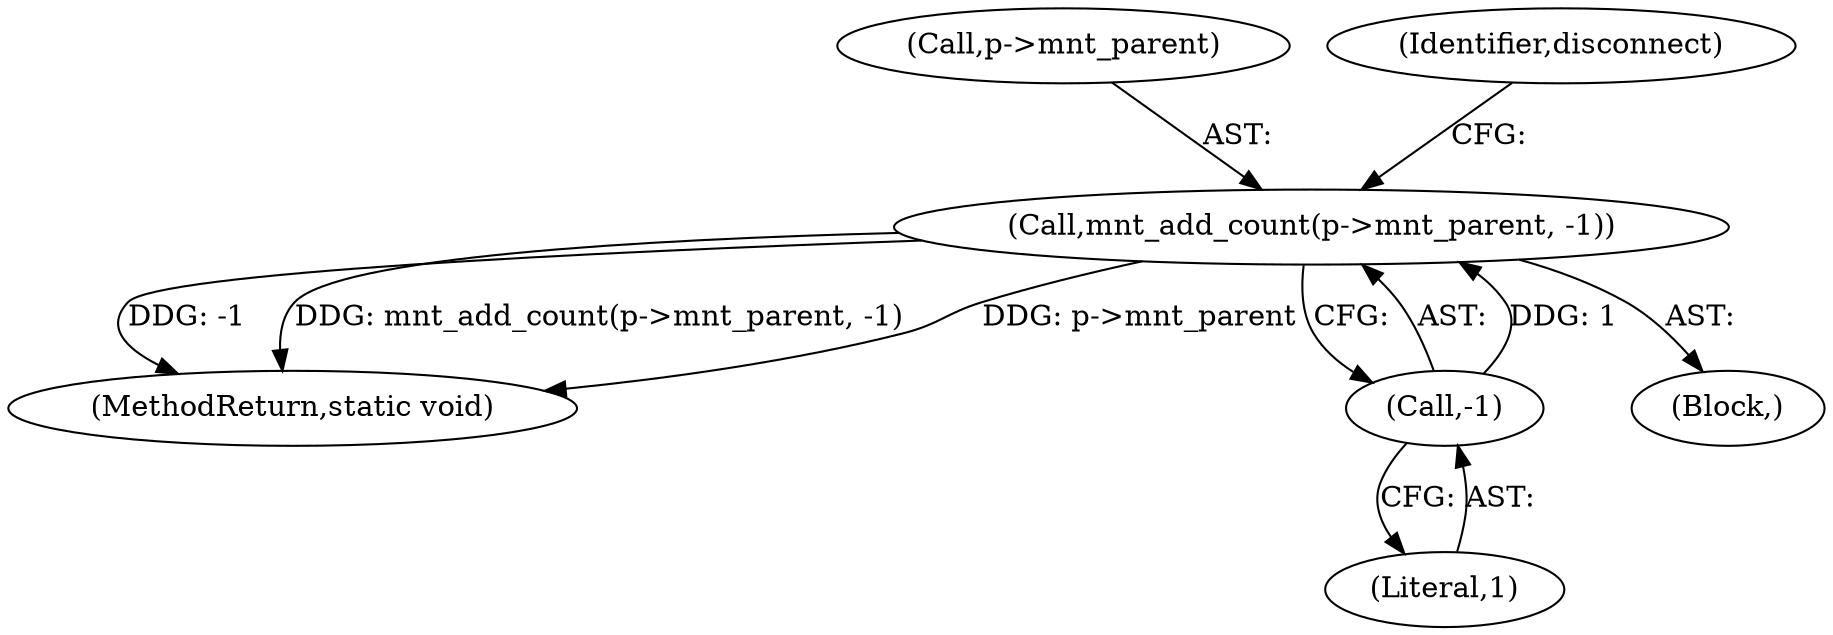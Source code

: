 digraph "0_linux_ce07d891a0891d3c0d0c2d73d577490486b809e1_1@pointer" {
"1000217" [label="(Call,mnt_add_count(p->mnt_parent, -1))"];
"1000221" [label="(Call,-1)"];
"1000222" [label="(Literal,1)"];
"1000245" [label="(MethodReturn,static void)"];
"1000221" [label="(Call,-1)"];
"1000218" [label="(Call,p->mnt_parent)"];
"1000225" [label="(Identifier,disconnect)"];
"1000217" [label="(Call,mnt_add_count(p->mnt_parent, -1))"];
"1000216" [label="(Block,)"];
"1000217" -> "1000216"  [label="AST: "];
"1000217" -> "1000221"  [label="CFG: "];
"1000218" -> "1000217"  [label="AST: "];
"1000221" -> "1000217"  [label="AST: "];
"1000225" -> "1000217"  [label="CFG: "];
"1000217" -> "1000245"  [label="DDG: -1"];
"1000217" -> "1000245"  [label="DDG: mnt_add_count(p->mnt_parent, -1)"];
"1000217" -> "1000245"  [label="DDG: p->mnt_parent"];
"1000221" -> "1000217"  [label="DDG: 1"];
"1000221" -> "1000222"  [label="CFG: "];
"1000222" -> "1000221"  [label="AST: "];
}
